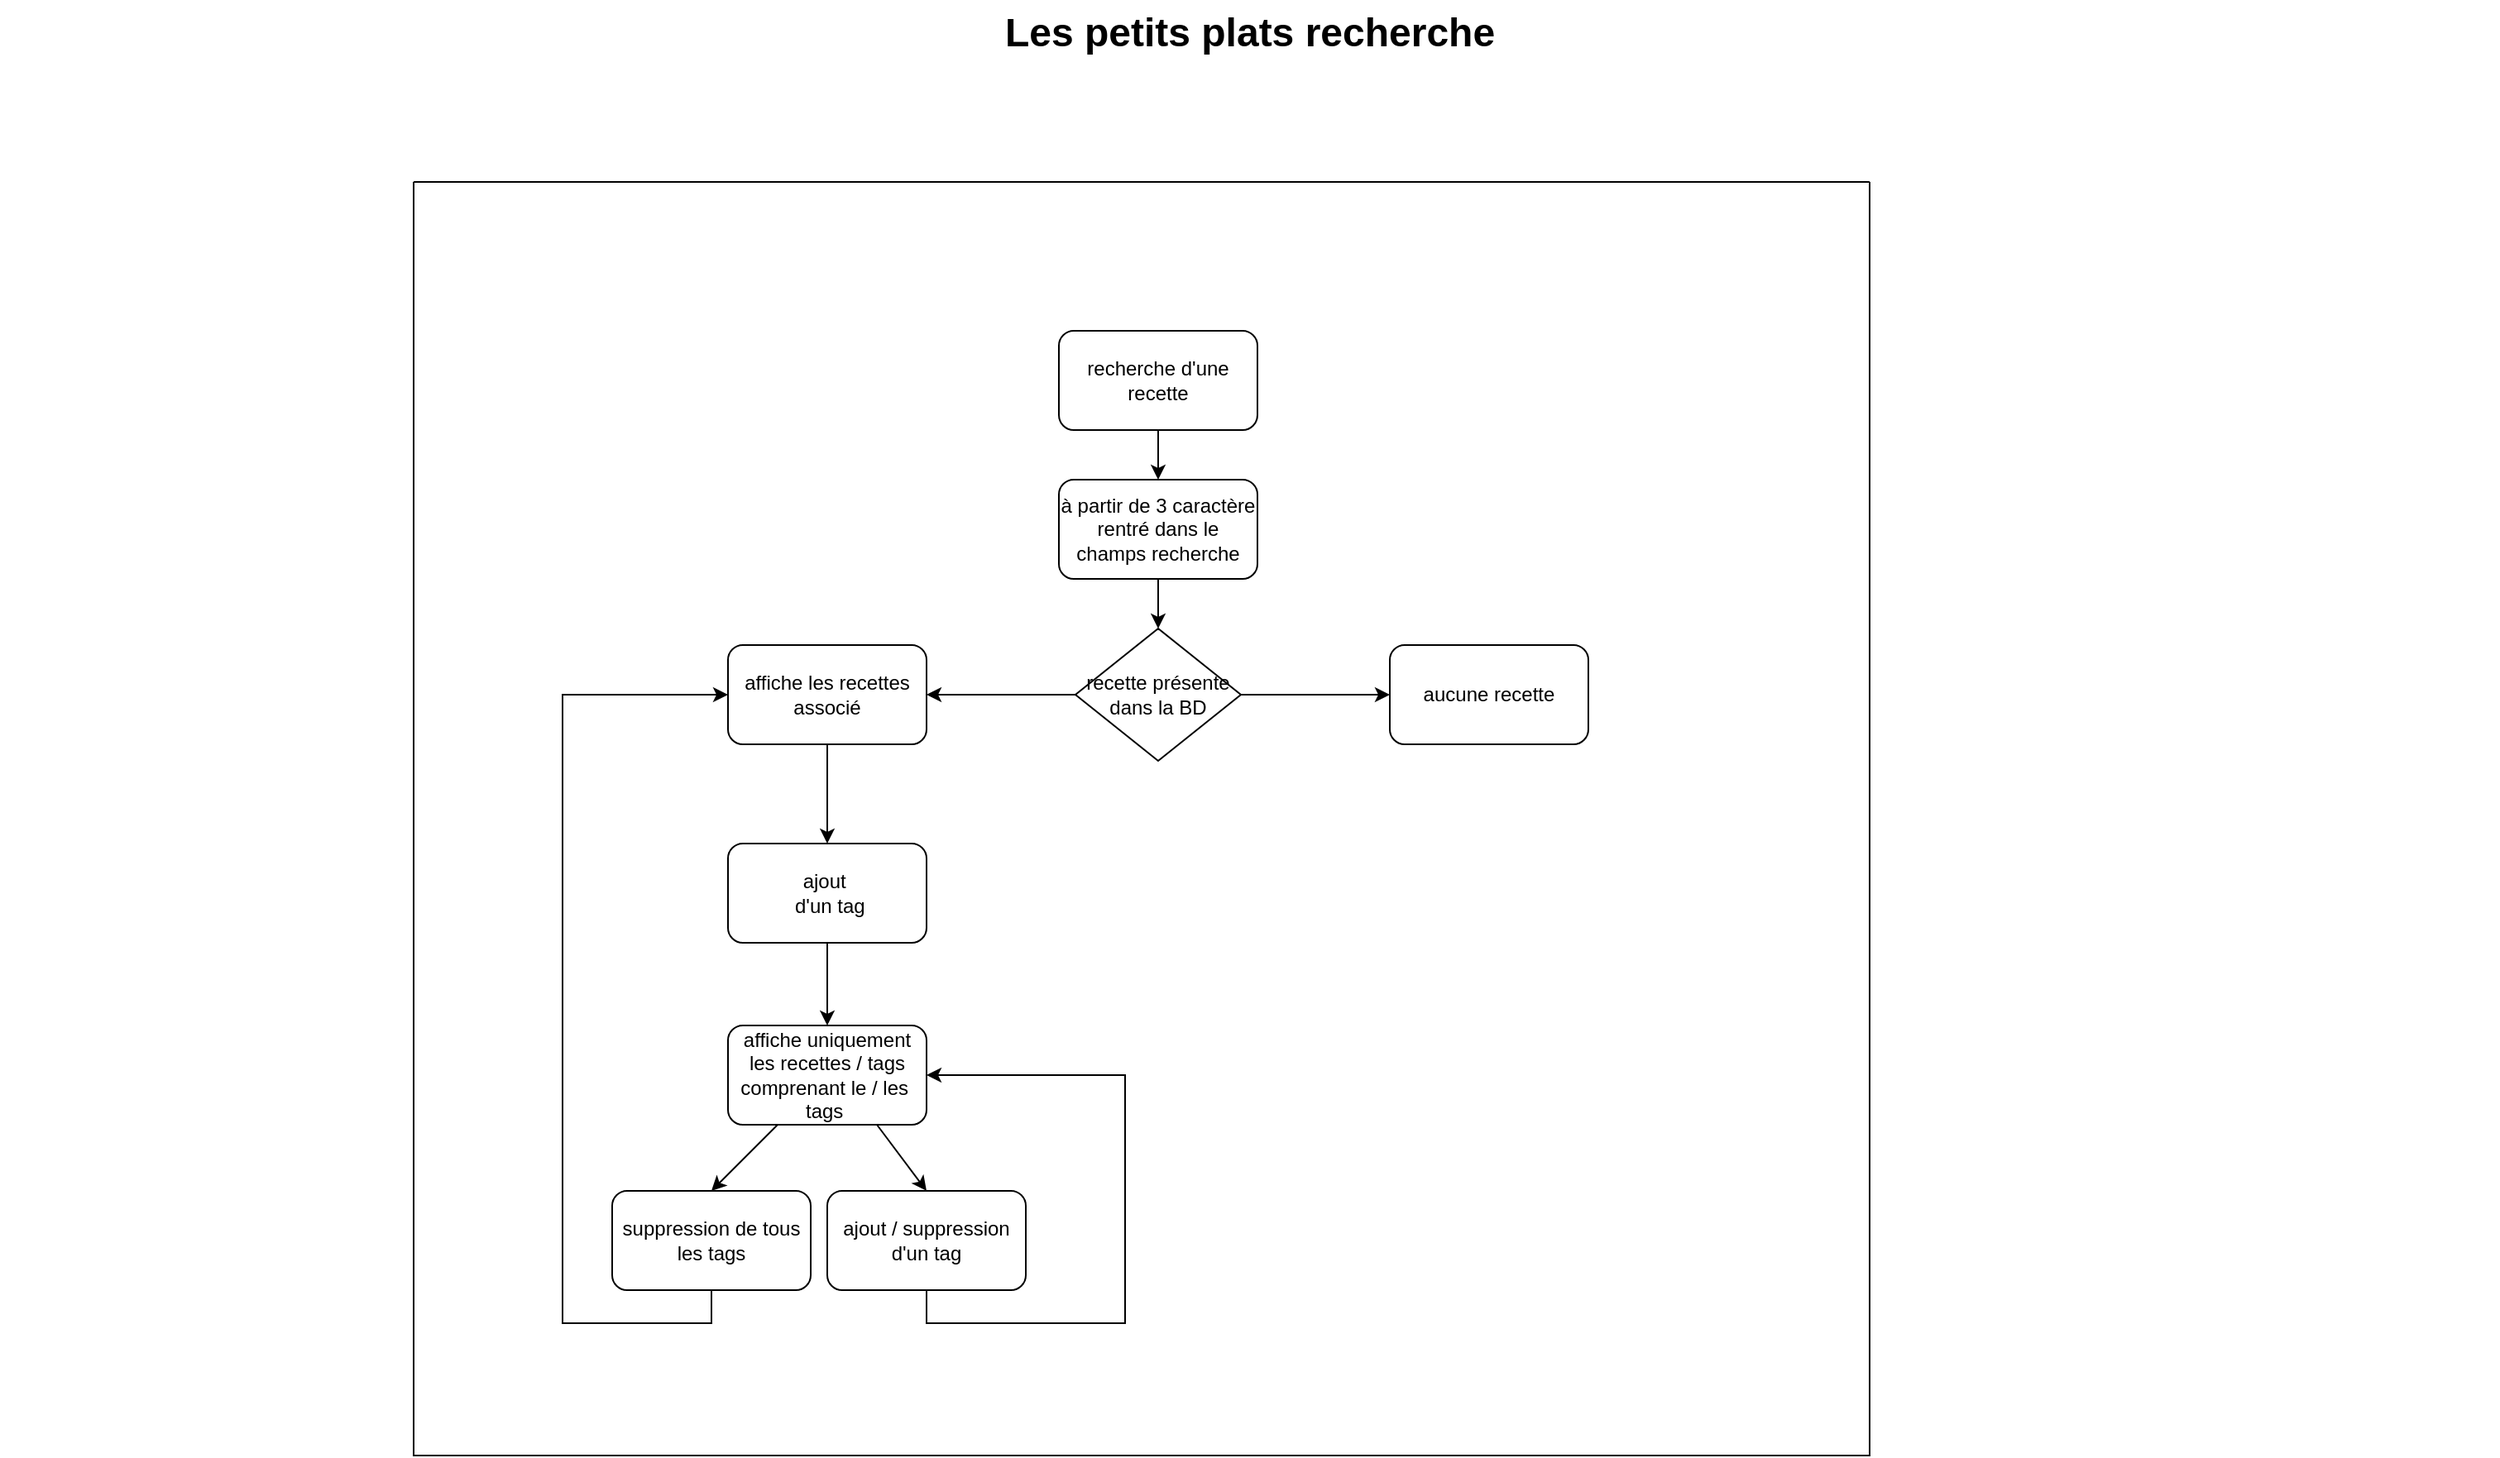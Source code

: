 <mxfile version="21.7.4" type="github">
  <diagram name="Page-1" id="929967ad-93f9-6ef4-fab6-5d389245f69c">
    <mxGraphModel dx="1434" dy="790" grid="1" gridSize="10" guides="1" tooltips="1" connect="1" arrows="1" fold="1" page="1" pageScale="1.5" pageWidth="1169" pageHeight="826" background="none" math="0" shadow="0">
      <root>
        <mxCell id="0" style=";html=1;" />
        <mxCell id="1" style=";html=1;" parent="0" />
        <mxCell id="1672d66443f91eb5-23" value="Les petits plats recherche" style="text;strokeColor=none;fillColor=none;html=1;fontSize=24;fontStyle=1;verticalAlign=middle;align=center;" parent="1" vertex="1">
          <mxGeometry x="120" y="40" width="1510" height="40" as="geometry" />
        </mxCell>
        <mxCell id="DQ8tpov3o1DMA2q7t00S-1" value="" style="swimlane;startSize=0;" vertex="1" parent="1">
          <mxGeometry x="370" y="150" width="880" height="770" as="geometry" />
        </mxCell>
        <mxCell id="DQ8tpov3o1DMA2q7t00S-2" value="recherche d&#39;une recette" style="rounded=1;whiteSpace=wrap;html=1;" vertex="1" parent="DQ8tpov3o1DMA2q7t00S-1">
          <mxGeometry x="390" y="90" width="120" height="60" as="geometry" />
        </mxCell>
        <mxCell id="DQ8tpov3o1DMA2q7t00S-4" value="à partir de 3 caractère rentré dans le champs recherche" style="rounded=1;whiteSpace=wrap;html=1;" vertex="1" parent="DQ8tpov3o1DMA2q7t00S-1">
          <mxGeometry x="390" y="180" width="120" height="60" as="geometry" />
        </mxCell>
        <mxCell id="DQ8tpov3o1DMA2q7t00S-5" value="recette présente dans la BD" style="rhombus;whiteSpace=wrap;html=1;" vertex="1" parent="DQ8tpov3o1DMA2q7t00S-1">
          <mxGeometry x="400" y="270" width="100" height="80" as="geometry" />
        </mxCell>
        <mxCell id="DQ8tpov3o1DMA2q7t00S-6" value="" style="endArrow=classic;html=1;rounded=0;exitX=0.5;exitY=1;exitDx=0;exitDy=0;entryX=0.5;entryY=0;entryDx=0;entryDy=0;" edge="1" parent="DQ8tpov3o1DMA2q7t00S-1" source="DQ8tpov3o1DMA2q7t00S-2" target="DQ8tpov3o1DMA2q7t00S-4">
          <mxGeometry width="50" height="50" relative="1" as="geometry">
            <mxPoint x="330" y="190" as="sourcePoint" />
            <mxPoint x="380" y="140" as="targetPoint" />
          </mxGeometry>
        </mxCell>
        <mxCell id="DQ8tpov3o1DMA2q7t00S-7" value="" style="endArrow=classic;html=1;rounded=0;exitX=1;exitY=0.5;exitDx=0;exitDy=0;entryX=0;entryY=0.5;entryDx=0;entryDy=0;" edge="1" parent="DQ8tpov3o1DMA2q7t00S-1" source="DQ8tpov3o1DMA2q7t00S-5" target="DQ8tpov3o1DMA2q7t00S-8">
          <mxGeometry width="50" height="50" relative="1" as="geometry">
            <mxPoint x="330" y="280" as="sourcePoint" />
            <mxPoint x="380" y="230" as="targetPoint" />
          </mxGeometry>
        </mxCell>
        <mxCell id="DQ8tpov3o1DMA2q7t00S-8" value="aucune recette" style="rounded=1;whiteSpace=wrap;html=1;" vertex="1" parent="DQ8tpov3o1DMA2q7t00S-1">
          <mxGeometry x="590" y="280" width="120" height="60" as="geometry" />
        </mxCell>
        <mxCell id="DQ8tpov3o1DMA2q7t00S-9" value="affiche les recettes associé" style="rounded=1;whiteSpace=wrap;html=1;" vertex="1" parent="DQ8tpov3o1DMA2q7t00S-1">
          <mxGeometry x="190" y="280" width="120" height="60" as="geometry" />
        </mxCell>
        <mxCell id="DQ8tpov3o1DMA2q7t00S-10" value="" style="endArrow=classic;html=1;rounded=0;exitX=0;exitY=0.5;exitDx=0;exitDy=0;entryX=1;entryY=0.5;entryDx=0;entryDy=0;" edge="1" parent="DQ8tpov3o1DMA2q7t00S-1" source="DQ8tpov3o1DMA2q7t00S-5" target="DQ8tpov3o1DMA2q7t00S-9">
          <mxGeometry width="50" height="50" relative="1" as="geometry">
            <mxPoint x="330" y="280" as="sourcePoint" />
            <mxPoint x="380" y="230" as="targetPoint" />
          </mxGeometry>
        </mxCell>
        <mxCell id="DQ8tpov3o1DMA2q7t00S-11" value="ajout&amp;nbsp;&lt;br&gt;&amp;nbsp;d&#39;un tag" style="rounded=1;whiteSpace=wrap;html=1;" vertex="1" parent="DQ8tpov3o1DMA2q7t00S-1">
          <mxGeometry x="190" y="400" width="120" height="60" as="geometry" />
        </mxCell>
        <mxCell id="DQ8tpov3o1DMA2q7t00S-12" value="" style="endArrow=classic;html=1;rounded=0;exitX=0.5;exitY=1;exitDx=0;exitDy=0;entryX=0.5;entryY=0;entryDx=0;entryDy=0;" edge="1" parent="DQ8tpov3o1DMA2q7t00S-1" source="DQ8tpov3o1DMA2q7t00S-9" target="DQ8tpov3o1DMA2q7t00S-11">
          <mxGeometry width="50" height="50" relative="1" as="geometry">
            <mxPoint x="380" y="280" as="sourcePoint" />
            <mxPoint x="430" y="230" as="targetPoint" />
          </mxGeometry>
        </mxCell>
        <mxCell id="DQ8tpov3o1DMA2q7t00S-14" value="" style="endArrow=classic;html=1;rounded=0;entryX=0.5;entryY=0;entryDx=0;entryDy=0;exitX=0.5;exitY=1;exitDx=0;exitDy=0;" edge="1" parent="DQ8tpov3o1DMA2q7t00S-1" source="DQ8tpov3o1DMA2q7t00S-4" target="DQ8tpov3o1DMA2q7t00S-5">
          <mxGeometry width="50" height="50" relative="1" as="geometry">
            <mxPoint x="380" y="420" as="sourcePoint" />
            <mxPoint x="430" y="370" as="targetPoint" />
          </mxGeometry>
        </mxCell>
        <mxCell id="DQ8tpov3o1DMA2q7t00S-15" value="affiche uniquement les recettes / tags comprenant le / les&amp;nbsp; tags&amp;nbsp;" style="rounded=1;whiteSpace=wrap;html=1;" vertex="1" parent="DQ8tpov3o1DMA2q7t00S-1">
          <mxGeometry x="190" y="510" width="120" height="60" as="geometry" />
        </mxCell>
        <mxCell id="DQ8tpov3o1DMA2q7t00S-16" value="" style="endArrow=classic;html=1;rounded=0;exitX=0.5;exitY=1;exitDx=0;exitDy=0;entryX=0.5;entryY=0;entryDx=0;entryDy=0;" edge="1" parent="DQ8tpov3o1DMA2q7t00S-1" source="DQ8tpov3o1DMA2q7t00S-11" target="DQ8tpov3o1DMA2q7t00S-15">
          <mxGeometry width="50" height="50" relative="1" as="geometry">
            <mxPoint x="370" y="350" as="sourcePoint" />
            <mxPoint x="420" y="300" as="targetPoint" />
          </mxGeometry>
        </mxCell>
        <mxCell id="DQ8tpov3o1DMA2q7t00S-17" value="ajout / suppression d&#39;un tag" style="rounded=1;whiteSpace=wrap;html=1;" vertex="1" parent="DQ8tpov3o1DMA2q7t00S-1">
          <mxGeometry x="250" y="610" width="120" height="60" as="geometry" />
        </mxCell>
        <mxCell id="DQ8tpov3o1DMA2q7t00S-18" value="" style="endArrow=classic;html=1;rounded=0;exitX=0.75;exitY=1;exitDx=0;exitDy=0;entryX=0.5;entryY=0;entryDx=0;entryDy=0;" edge="1" parent="DQ8tpov3o1DMA2q7t00S-1" source="DQ8tpov3o1DMA2q7t00S-15" target="DQ8tpov3o1DMA2q7t00S-17">
          <mxGeometry width="50" height="50" relative="1" as="geometry">
            <mxPoint x="370" y="350" as="sourcePoint" />
            <mxPoint x="420" y="300" as="targetPoint" />
          </mxGeometry>
        </mxCell>
        <mxCell id="DQ8tpov3o1DMA2q7t00S-19" value="" style="endArrow=classic;html=1;rounded=0;exitX=0.5;exitY=1;exitDx=0;exitDy=0;entryX=1;entryY=0.5;entryDx=0;entryDy=0;" edge="1" parent="DQ8tpov3o1DMA2q7t00S-1" source="DQ8tpov3o1DMA2q7t00S-17" target="DQ8tpov3o1DMA2q7t00S-15">
          <mxGeometry width="50" height="50" relative="1" as="geometry">
            <mxPoint x="360" y="670" as="sourcePoint" />
            <mxPoint x="360" y="540" as="targetPoint" />
            <Array as="points">
              <mxPoint x="310" y="690" />
              <mxPoint x="430" y="690" />
              <mxPoint x="430" y="540" />
            </Array>
          </mxGeometry>
        </mxCell>
        <mxCell id="DQ8tpov3o1DMA2q7t00S-20" value="suppression de tous les tags" style="rounded=1;whiteSpace=wrap;html=1;" vertex="1" parent="DQ8tpov3o1DMA2q7t00S-1">
          <mxGeometry x="120" y="610" width="120" height="60" as="geometry" />
        </mxCell>
        <mxCell id="DQ8tpov3o1DMA2q7t00S-21" value="" style="endArrow=classic;html=1;rounded=0;exitX=0.25;exitY=1;exitDx=0;exitDy=0;entryX=0.5;entryY=0;entryDx=0;entryDy=0;" edge="1" parent="DQ8tpov3o1DMA2q7t00S-1" source="DQ8tpov3o1DMA2q7t00S-15" target="DQ8tpov3o1DMA2q7t00S-20">
          <mxGeometry width="50" height="50" relative="1" as="geometry">
            <mxPoint x="290" y="580" as="sourcePoint" />
            <mxPoint x="320" y="620" as="targetPoint" />
          </mxGeometry>
        </mxCell>
        <mxCell id="DQ8tpov3o1DMA2q7t00S-22" value="" style="endArrow=classic;html=1;rounded=0;exitX=0.5;exitY=1;exitDx=0;exitDy=0;entryX=0;entryY=0.5;entryDx=0;entryDy=0;" edge="1" parent="DQ8tpov3o1DMA2q7t00S-1" source="DQ8tpov3o1DMA2q7t00S-20" target="DQ8tpov3o1DMA2q7t00S-9">
          <mxGeometry width="50" height="50" relative="1" as="geometry">
            <mxPoint x="370" y="350" as="sourcePoint" />
            <mxPoint x="420" y="300" as="targetPoint" />
            <Array as="points">
              <mxPoint x="180" y="690" />
              <mxPoint x="90" y="690" />
              <mxPoint x="90" y="310" />
            </Array>
          </mxGeometry>
        </mxCell>
      </root>
    </mxGraphModel>
  </diagram>
</mxfile>
